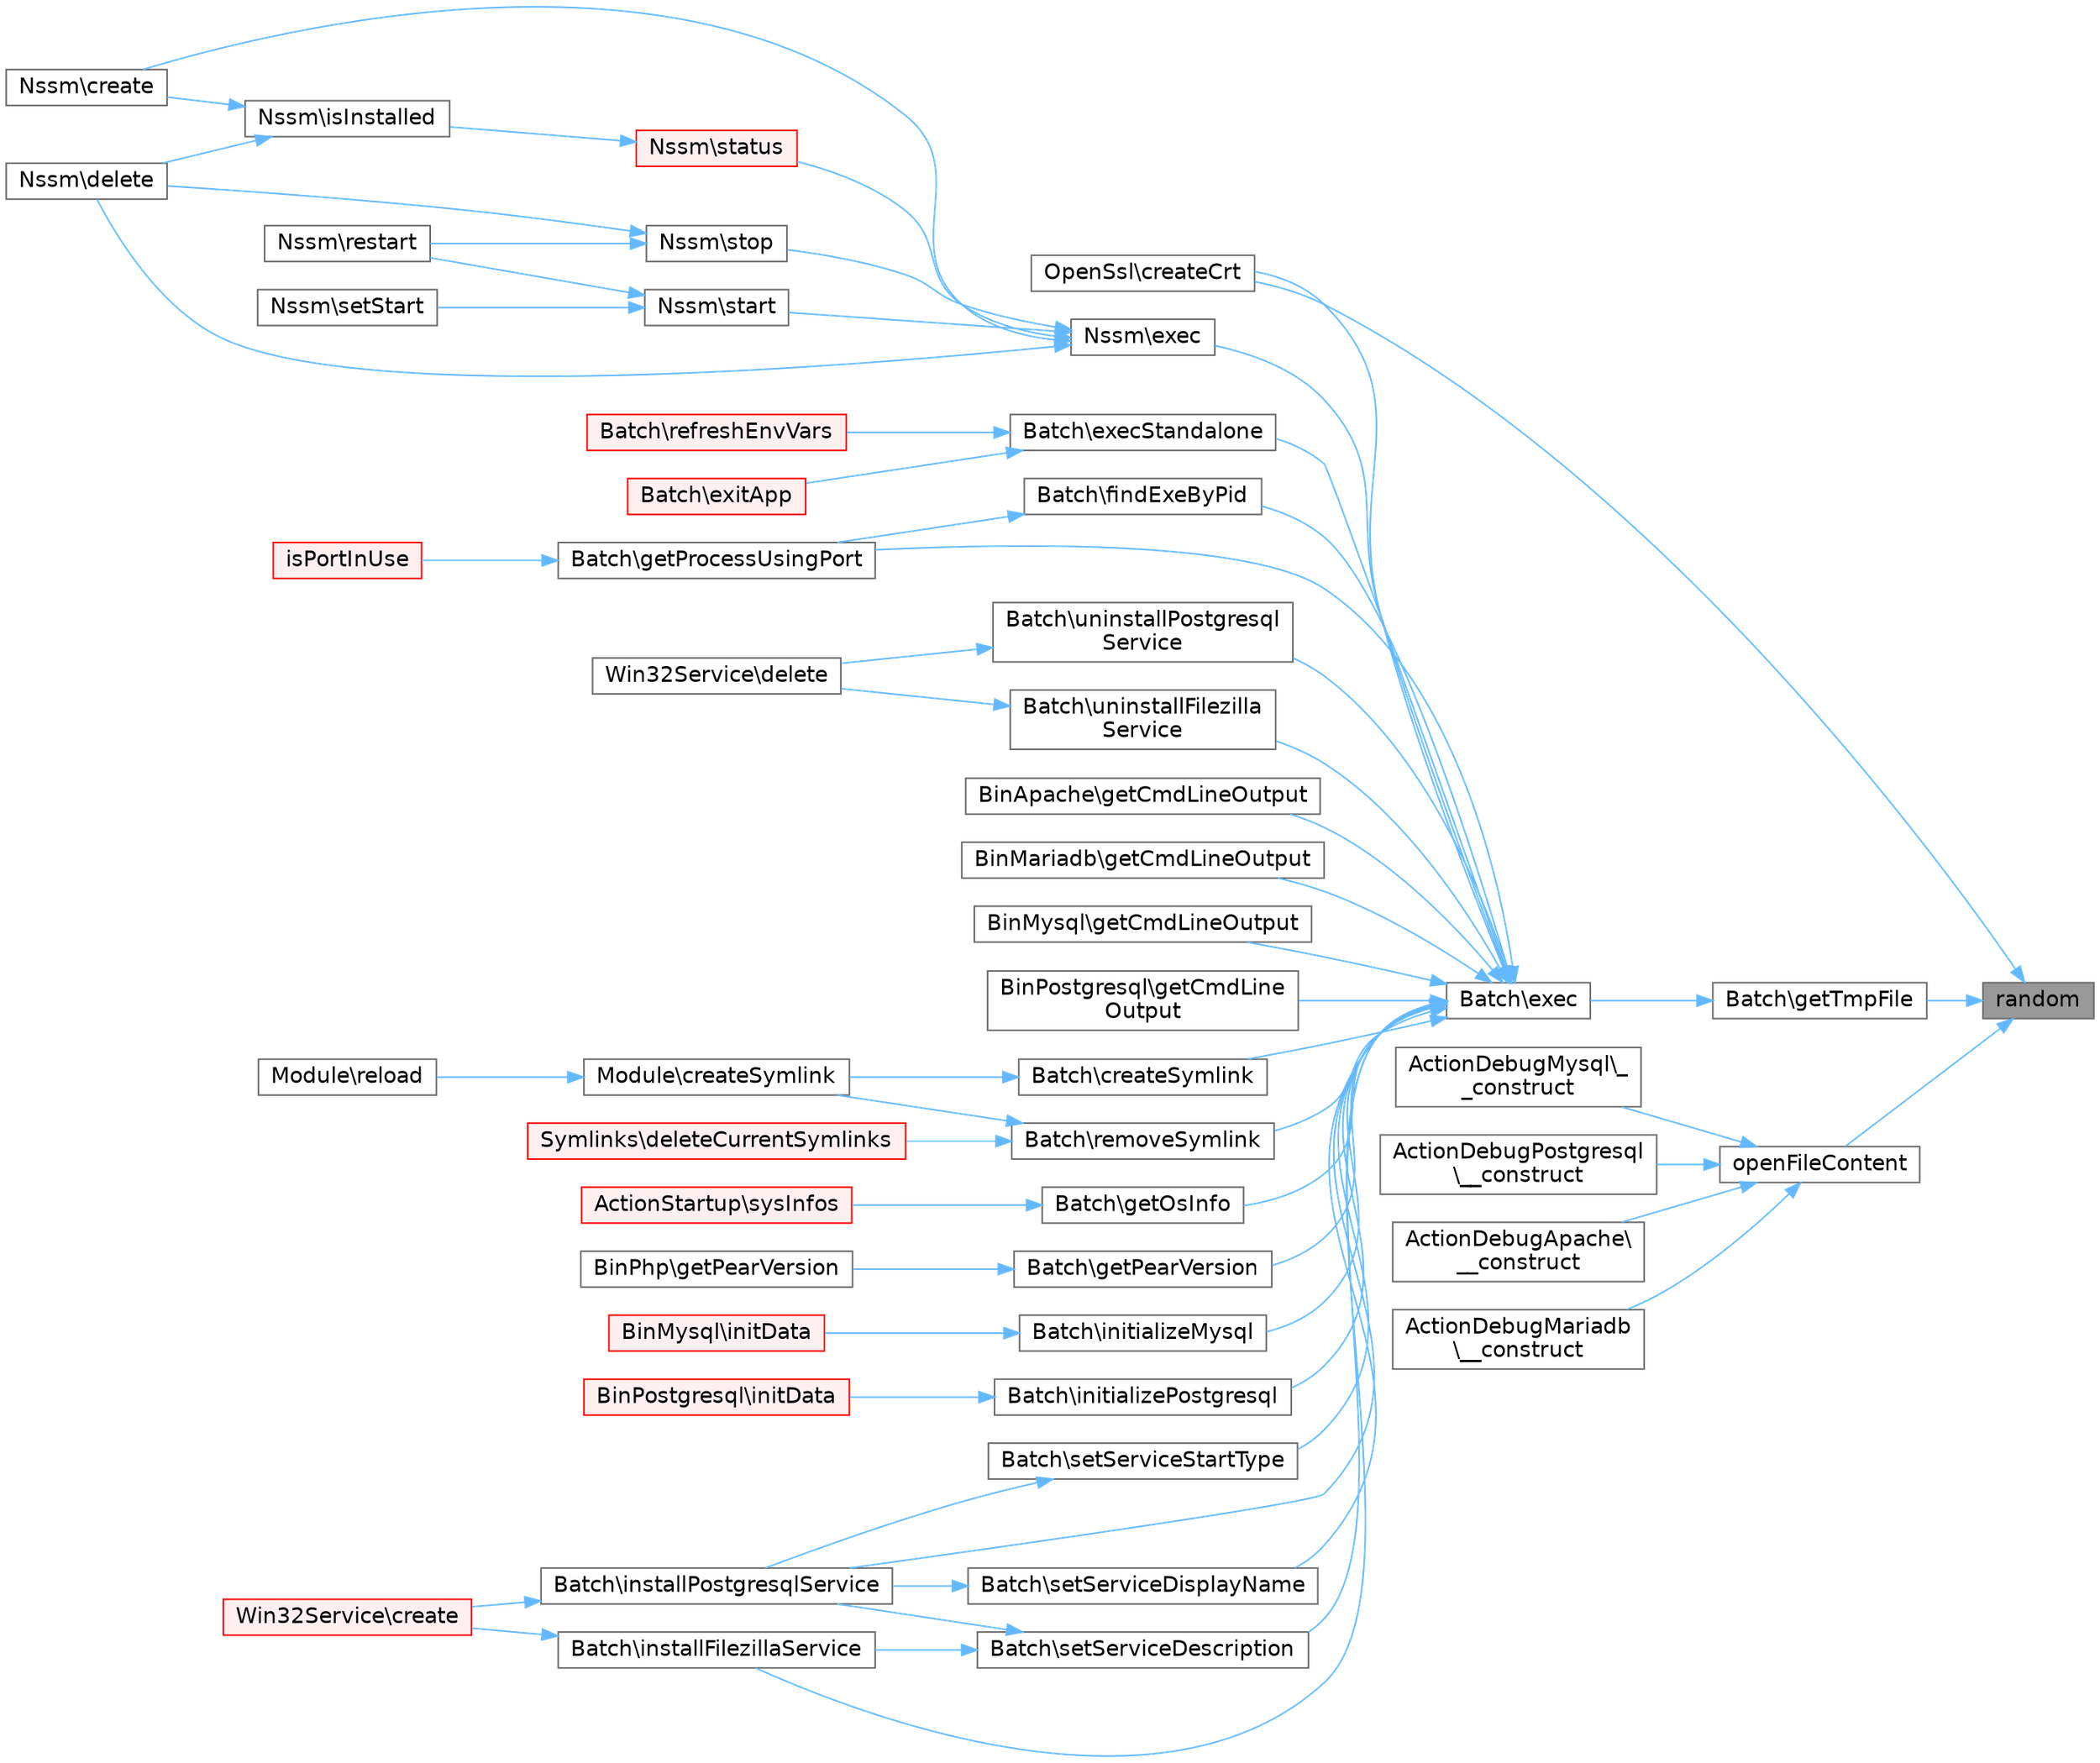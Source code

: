digraph "random"
{
 // LATEX_PDF_SIZE
  bgcolor="transparent";
  edge [fontname=Helvetica,fontsize=14,labelfontname=Helvetica,labelfontsize=14];
  node [fontname=Helvetica,fontsize=14,shape=box,height=0.2,width=0.4];
  rankdir="RL";
  Node1 [id="Node000001",label="random",height=0.2,width=0.4,color="gray40", fillcolor="grey60", style="filled", fontcolor="black",tooltip=" "];
  Node1 -> Node2 [id="edge1_Node000001_Node000002",dir="back",color="steelblue1",style="solid",tooltip=" "];
  Node2 [id="Node000002",label="OpenSsl\\createCrt",height=0.2,width=0.4,color="grey40", fillcolor="white", style="filled",URL="$db/d46/classOpenSsl.html#a55abe545574ebe853ae39930a2d84d9e",tooltip=" "];
  Node1 -> Node3 [id="edge2_Node000001_Node000003",dir="back",color="steelblue1",style="solid",tooltip=" "];
  Node3 [id="Node000003",label="Batch\\getTmpFile",height=0.2,width=0.4,color="grey40", fillcolor="white", style="filled",URL="$da/dbb/classBatch.html#ac83f11b6ccf65f89682e269e9528a492",tooltip=" "];
  Node3 -> Node4 [id="edge3_Node000003_Node000004",dir="back",color="steelblue1",style="solid",tooltip=" "];
  Node4 [id="Node000004",label="Batch\\exec",height=0.2,width=0.4,color="grey40", fillcolor="white", style="filled",URL="$da/dbb/classBatch.html#aee2bd91e3b020c299c87d3b9457421cc",tooltip=" "];
  Node4 -> Node2 [id="edge4_Node000004_Node000002",dir="back",color="steelblue1",style="solid",tooltip=" "];
  Node4 -> Node5 [id="edge5_Node000004_Node000005",dir="back",color="steelblue1",style="solid",tooltip=" "];
  Node5 [id="Node000005",label="Batch\\createSymlink",height=0.2,width=0.4,color="grey40", fillcolor="white", style="filled",URL="$da/dbb/classBatch.html#ac4b9f1fcd90a2b32cd962376d5734119",tooltip=" "];
  Node5 -> Node6 [id="edge6_Node000005_Node000006",dir="back",color="steelblue1",style="solid",tooltip=" "];
  Node6 [id="Node000006",label="Module\\createSymlink",height=0.2,width=0.4,color="grey40", fillcolor="white", style="filled",URL="$d3/d9c/classModule.html#a3b7d910692a21073c89f0b25218e1f0f",tooltip=" "];
  Node6 -> Node7 [id="edge7_Node000006_Node000007",dir="back",color="steelblue1",style="solid",tooltip=" "];
  Node7 [id="Node000007",label="Module\\reload",height=0.2,width=0.4,color="grey40", fillcolor="white", style="filled",URL="$d3/d9c/classModule.html#abcf741f558ed8382bf163307e1a4e71d",tooltip=" "];
  Node4 -> Node8 [id="edge8_Node000004_Node000008",dir="back",color="steelblue1",style="solid",tooltip=" "];
  Node8 [id="Node000008",label="Nssm\\exec",height=0.2,width=0.4,color="grey40", fillcolor="white", style="filled",URL="$d3/d93/classNssm.html#a7066aa3944351f1f2690682182b0ec07",tooltip=" "];
  Node8 -> Node9 [id="edge9_Node000008_Node000009",dir="back",color="steelblue1",style="solid",tooltip=" "];
  Node9 [id="Node000009",label="Nssm\\create",height=0.2,width=0.4,color="grey40", fillcolor="white", style="filled",URL="$d3/d93/classNssm.html#a435e7d7525d4bcd0ed5e34a469f3adf6",tooltip=" "];
  Node8 -> Node10 [id="edge10_Node000008_Node000010",dir="back",color="steelblue1",style="solid",tooltip=" "];
  Node10 [id="Node000010",label="Nssm\\delete",height=0.2,width=0.4,color="grey40", fillcolor="white", style="filled",URL="$d3/d93/classNssm.html#a13bdffdd926f26b825ea57066334ff01",tooltip=" "];
  Node8 -> Node11 [id="edge11_Node000008_Node000011",dir="back",color="steelblue1",style="solid",tooltip=" "];
  Node11 [id="Node000011",label="Nssm\\start",height=0.2,width=0.4,color="grey40", fillcolor="white", style="filled",URL="$d3/d93/classNssm.html#af8fa59992209e36dccb3eefb0f75531f",tooltip=" "];
  Node11 -> Node12 [id="edge12_Node000011_Node000012",dir="back",color="steelblue1",style="solid",tooltip=" "];
  Node12 [id="Node000012",label="Nssm\\restart",height=0.2,width=0.4,color="grey40", fillcolor="white", style="filled",URL="$d3/d93/classNssm.html#ac8de9e38ce27c87f710dff42a13455cf",tooltip=" "];
  Node11 -> Node13 [id="edge13_Node000011_Node000013",dir="back",color="steelblue1",style="solid",tooltip=" "];
  Node13 [id="Node000013",label="Nssm\\setStart",height=0.2,width=0.4,color="grey40", fillcolor="white", style="filled",URL="$d3/d93/classNssm.html#a07ba918b59084b54116db0a896b27509",tooltip=" "];
  Node8 -> Node14 [id="edge14_Node000008_Node000014",dir="back",color="steelblue1",style="solid",tooltip=" "];
  Node14 [id="Node000014",label="Nssm\\status",height=0.2,width=0.4,color="red", fillcolor="#FFF0F0", style="filled",URL="$d3/d93/classNssm.html#a707975ef4ff1104de9ebc7b1c66a194e",tooltip=" "];
  Node14 -> Node15 [id="edge15_Node000014_Node000015",dir="back",color="steelblue1",style="solid",tooltip=" "];
  Node15 [id="Node000015",label="Nssm\\isInstalled",height=0.2,width=0.4,color="grey40", fillcolor="white", style="filled",URL="$d3/d93/classNssm.html#aed5400933aebc8d6b364a68b19664d1f",tooltip=" "];
  Node15 -> Node9 [id="edge16_Node000015_Node000009",dir="back",color="steelblue1",style="solid",tooltip=" "];
  Node15 -> Node10 [id="edge17_Node000015_Node000010",dir="back",color="steelblue1",style="solid",tooltip=" "];
  Node8 -> Node19 [id="edge18_Node000008_Node000019",dir="back",color="steelblue1",style="solid",tooltip=" "];
  Node19 [id="Node000019",label="Nssm\\stop",height=0.2,width=0.4,color="grey40", fillcolor="white", style="filled",URL="$d3/d93/classNssm.html#a8b6fc76a620d7557d06e9a11a9ffb509",tooltip=" "];
  Node19 -> Node10 [id="edge19_Node000019_Node000010",dir="back",color="steelblue1",style="solid",tooltip=" "];
  Node19 -> Node12 [id="edge20_Node000019_Node000012",dir="back",color="steelblue1",style="solid",tooltip=" "];
  Node4 -> Node20 [id="edge21_Node000004_Node000020",dir="back",color="steelblue1",style="solid",tooltip=" "];
  Node20 [id="Node000020",label="Batch\\execStandalone",height=0.2,width=0.4,color="grey40", fillcolor="white", style="filled",URL="$da/dbb/classBatch.html#a871fd22dab90ef1499e2eae9f2c73377",tooltip=" "];
  Node20 -> Node21 [id="edge22_Node000020_Node000021",dir="back",color="steelblue1",style="solid",tooltip=" "];
  Node21 [id="Node000021",label="Batch\\exitApp",height=0.2,width=0.4,color="red", fillcolor="#FFF0F0", style="filled",URL="$da/dbb/classBatch.html#aca27f962f806f8bce07383b0b0b60a39",tooltip=" "];
  Node20 -> Node24 [id="edge23_Node000020_Node000024",dir="back",color="steelblue1",style="solid",tooltip=" "];
  Node24 [id="Node000024",label="Batch\\refreshEnvVars",height=0.2,width=0.4,color="red", fillcolor="#FFF0F0", style="filled",URL="$da/dbb/classBatch.html#aa8268b8c76a2192b53246868f9d8676f",tooltip=" "];
  Node4 -> Node29 [id="edge24_Node000004_Node000029",dir="back",color="steelblue1",style="solid",tooltip=" "];
  Node29 [id="Node000029",label="Batch\\findExeByPid",height=0.2,width=0.4,color="grey40", fillcolor="white", style="filled",URL="$da/dbb/classBatch.html#affa163da5118bee1ebaf70e3f5605114",tooltip=" "];
  Node29 -> Node30 [id="edge25_Node000029_Node000030",dir="back",color="steelblue1",style="solid",tooltip=" "];
  Node30 [id="Node000030",label="Batch\\getProcessUsingPort",height=0.2,width=0.4,color="grey40", fillcolor="white", style="filled",URL="$da/dbb/classBatch.html#a81b09a654f73c8954934b6202a480c47",tooltip=" "];
  Node30 -> Node31 [id="edge26_Node000030_Node000031",dir="back",color="steelblue1",style="solid",tooltip=" "];
  Node31 [id="Node000031",label="isPortInUse",height=0.2,width=0.4,color="red", fillcolor="#FFF0F0", style="filled",URL="$d6/de4/classUtil.html#a997ef76d56e91536a41ef5735682cf73",tooltip=" "];
  Node4 -> Node51 [id="edge27_Node000004_Node000051",dir="back",color="steelblue1",style="solid",tooltip=" "];
  Node51 [id="Node000051",label="BinApache\\getCmdLineOutput",height=0.2,width=0.4,color="grey40", fillcolor="white", style="filled",URL="$d9/d6c/classBinApache.html#a57b46970f89977bc5f86f5283523c6e4",tooltip=" "];
  Node4 -> Node52 [id="edge28_Node000004_Node000052",dir="back",color="steelblue1",style="solid",tooltip=" "];
  Node52 [id="Node000052",label="BinMariadb\\getCmdLineOutput",height=0.2,width=0.4,color="grey40", fillcolor="white", style="filled",URL="$d4/d8f/classBinMariadb.html#a57b46970f89977bc5f86f5283523c6e4",tooltip=" "];
  Node4 -> Node53 [id="edge29_Node000004_Node000053",dir="back",color="steelblue1",style="solid",tooltip=" "];
  Node53 [id="Node000053",label="BinMysql\\getCmdLineOutput",height=0.2,width=0.4,color="grey40", fillcolor="white", style="filled",URL="$d6/d88/classBinMysql.html#a57b46970f89977bc5f86f5283523c6e4",tooltip=" "];
  Node4 -> Node54 [id="edge30_Node000004_Node000054",dir="back",color="steelblue1",style="solid",tooltip=" "];
  Node54 [id="Node000054",label="BinPostgresql\\getCmdLine\lOutput",height=0.2,width=0.4,color="grey40", fillcolor="white", style="filled",URL="$dc/db9/classBinPostgresql.html#a57b46970f89977bc5f86f5283523c6e4",tooltip=" "];
  Node4 -> Node55 [id="edge31_Node000004_Node000055",dir="back",color="steelblue1",style="solid",tooltip=" "];
  Node55 [id="Node000055",label="Batch\\getOsInfo",height=0.2,width=0.4,color="grey40", fillcolor="white", style="filled",URL="$da/dbb/classBatch.html#acb64073a1268b459e5b303c71e9b52b3",tooltip=" "];
  Node55 -> Node56 [id="edge32_Node000055_Node000056",dir="back",color="steelblue1",style="solid",tooltip=" "];
  Node56 [id="Node000056",label="ActionStartup\\sysInfos",height=0.2,width=0.4,color="red", fillcolor="#FFF0F0", style="filled",URL="$d1/db8/classActionStartup.html#a333745edd5a01a42f6ead886fc34ea9d",tooltip=" "];
  Node4 -> Node57 [id="edge33_Node000004_Node000057",dir="back",color="steelblue1",style="solid",tooltip=" "];
  Node57 [id="Node000057",label="Batch\\getPearVersion",height=0.2,width=0.4,color="grey40", fillcolor="white", style="filled",URL="$da/dbb/classBatch.html#adf55f7b8d0fe647b57ada791ee9eb414",tooltip=" "];
  Node57 -> Node58 [id="edge34_Node000057_Node000058",dir="back",color="steelblue1",style="solid",tooltip=" "];
  Node58 [id="Node000058",label="BinPhp\\getPearVersion",height=0.2,width=0.4,color="grey40", fillcolor="white", style="filled",URL="$dc/db3/classBinPhp.html#af5327abfcb89f70136991ce3bce70ead",tooltip=" "];
  Node4 -> Node30 [id="edge35_Node000004_Node000030",dir="back",color="steelblue1",style="solid",tooltip=" "];
  Node4 -> Node59 [id="edge36_Node000004_Node000059",dir="back",color="steelblue1",style="solid",tooltip=" "];
  Node59 [id="Node000059",label="Batch\\initializeMysql",height=0.2,width=0.4,color="grey40", fillcolor="white", style="filled",URL="$da/dbb/classBatch.html#ab770ebd59c187f7d798546c4171ca91e",tooltip=" "];
  Node59 -> Node60 [id="edge37_Node000059_Node000060",dir="back",color="steelblue1",style="solid",tooltip=" "];
  Node60 [id="Node000060",label="BinMysql\\initData",height=0.2,width=0.4,color="red", fillcolor="#FFF0F0", style="filled",URL="$d6/d88/classBinMysql.html#aa05a4373abe82c67a1f6812ef28800ff",tooltip=" "];
  Node4 -> Node63 [id="edge38_Node000004_Node000063",dir="back",color="steelblue1",style="solid",tooltip=" "];
  Node63 [id="Node000063",label="Batch\\initializePostgresql",height=0.2,width=0.4,color="grey40", fillcolor="white", style="filled",URL="$da/dbb/classBatch.html#a7e2bd3172f8a3f58d079810cf9e8e275",tooltip=" "];
  Node63 -> Node64 [id="edge39_Node000063_Node000064",dir="back",color="steelblue1",style="solid",tooltip=" "];
  Node64 [id="Node000064",label="BinPostgresql\\initData",height=0.2,width=0.4,color="red", fillcolor="#FFF0F0", style="filled",URL="$dc/db9/classBinPostgresql.html#a39eaff72da8a04ade377c086ddc3e0a3",tooltip=" "];
  Node4 -> Node67 [id="edge40_Node000004_Node000067",dir="back",color="steelblue1",style="solid",tooltip=" "];
  Node67 [id="Node000067",label="Batch\\installFilezillaService",height=0.2,width=0.4,color="grey40", fillcolor="white", style="filled",URL="$da/dbb/classBatch.html#af07347734a89c0b4a44625a66edc42b9",tooltip=" "];
  Node67 -> Node68 [id="edge41_Node000067_Node000068",dir="back",color="steelblue1",style="solid",tooltip=" "];
  Node68 [id="Node000068",label="Win32Service\\create",height=0.2,width=0.4,color="red", fillcolor="#FFF0F0", style="filled",URL="$df/d28/classWin32Service.html#a435e7d7525d4bcd0ed5e34a469f3adf6",tooltip=" "];
  Node4 -> Node70 [id="edge42_Node000004_Node000070",dir="back",color="steelblue1",style="solid",tooltip=" "];
  Node70 [id="Node000070",label="Batch\\installPostgresqlService",height=0.2,width=0.4,color="grey40", fillcolor="white", style="filled",URL="$da/dbb/classBatch.html#a555380c1f19c982d5d9d5531560c0d81",tooltip=" "];
  Node70 -> Node68 [id="edge43_Node000070_Node000068",dir="back",color="steelblue1",style="solid",tooltip=" "];
  Node4 -> Node71 [id="edge44_Node000004_Node000071",dir="back",color="steelblue1",style="solid",tooltip=" "];
  Node71 [id="Node000071",label="Batch\\removeSymlink",height=0.2,width=0.4,color="grey40", fillcolor="white", style="filled",URL="$da/dbb/classBatch.html#a29c82fdf9d8440ef7545562475163d55",tooltip=" "];
  Node71 -> Node6 [id="edge45_Node000071_Node000006",dir="back",color="steelblue1",style="solid",tooltip=" "];
  Node71 -> Node72 [id="edge46_Node000071_Node000072",dir="back",color="steelblue1",style="solid",tooltip=" "];
  Node72 [id="Node000072",label="Symlinks\\deleteCurrentSymlinks",height=0.2,width=0.4,color="red", fillcolor="#FFF0F0", style="filled",URL="$de/db3/classSymlinks.html#a481e5161d8483e116769511960d5ac41",tooltip=" "];
  Node4 -> Node74 [id="edge47_Node000004_Node000074",dir="back",color="steelblue1",style="solid",tooltip=" "];
  Node74 [id="Node000074",label="Batch\\setServiceDescription",height=0.2,width=0.4,color="grey40", fillcolor="white", style="filled",URL="$da/dbb/classBatch.html#acda0b6404dd20579381b751d3d4af707",tooltip=" "];
  Node74 -> Node67 [id="edge48_Node000074_Node000067",dir="back",color="steelblue1",style="solid",tooltip=" "];
  Node74 -> Node70 [id="edge49_Node000074_Node000070",dir="back",color="steelblue1",style="solid",tooltip=" "];
  Node4 -> Node75 [id="edge50_Node000004_Node000075",dir="back",color="steelblue1",style="solid",tooltip=" "];
  Node75 [id="Node000075",label="Batch\\setServiceDisplayName",height=0.2,width=0.4,color="grey40", fillcolor="white", style="filled",URL="$da/dbb/classBatch.html#a8c13852b90e417cdf3f92019cc4b8bc0",tooltip=" "];
  Node75 -> Node70 [id="edge51_Node000075_Node000070",dir="back",color="steelblue1",style="solid",tooltip=" "];
  Node4 -> Node76 [id="edge52_Node000004_Node000076",dir="back",color="steelblue1",style="solid",tooltip=" "];
  Node76 [id="Node000076",label="Batch\\setServiceStartType",height=0.2,width=0.4,color="grey40", fillcolor="white", style="filled",URL="$da/dbb/classBatch.html#a8eaf1384680cf871cbf27b360fd24868",tooltip=" "];
  Node76 -> Node70 [id="edge53_Node000076_Node000070",dir="back",color="steelblue1",style="solid",tooltip=" "];
  Node4 -> Node77 [id="edge54_Node000004_Node000077",dir="back",color="steelblue1",style="solid",tooltip=" "];
  Node77 [id="Node000077",label="Batch\\uninstallFilezilla\lService",height=0.2,width=0.4,color="grey40", fillcolor="white", style="filled",URL="$da/dbb/classBatch.html#a00546aed3563396c7dae024d27507b5b",tooltip=" "];
  Node77 -> Node78 [id="edge55_Node000077_Node000078",dir="back",color="steelblue1",style="solid",tooltip=" "];
  Node78 [id="Node000078",label="Win32Service\\delete",height=0.2,width=0.4,color="grey40", fillcolor="white", style="filled",URL="$df/d28/classWin32Service.html#a13bdffdd926f26b825ea57066334ff01",tooltip=" "];
  Node4 -> Node79 [id="edge56_Node000004_Node000079",dir="back",color="steelblue1",style="solid",tooltip=" "];
  Node79 [id="Node000079",label="Batch\\uninstallPostgresql\lService",height=0.2,width=0.4,color="grey40", fillcolor="white", style="filled",URL="$da/dbb/classBatch.html#a9879dc655ec1eb634f8047379c5f81a9",tooltip=" "];
  Node79 -> Node78 [id="edge57_Node000079_Node000078",dir="back",color="steelblue1",style="solid",tooltip=" "];
  Node1 -> Node80 [id="edge58_Node000001_Node000080",dir="back",color="steelblue1",style="solid",tooltip=" "];
  Node80 [id="Node000080",label="openFileContent",height=0.2,width=0.4,color="grey40", fillcolor="white", style="filled",URL="$d6/de4/classUtil.html#a654be4ff15e2b19ad236b5a6409da157",tooltip=" "];
  Node80 -> Node81 [id="edge59_Node000080_Node000081",dir="back",color="steelblue1",style="solid",tooltip=" "];
  Node81 [id="Node000081",label="ActionDebugApache\\\l__construct",height=0.2,width=0.4,color="grey40", fillcolor="white", style="filled",URL="$d6/d42/classActionDebugApache.html#a57b60b4976a2c5d1e40f2d11aa72aa7d",tooltip=" "];
  Node80 -> Node82 [id="edge60_Node000080_Node000082",dir="back",color="steelblue1",style="solid",tooltip=" "];
  Node82 [id="Node000082",label="ActionDebugMariadb\l\\__construct",height=0.2,width=0.4,color="grey40", fillcolor="white", style="filled",URL="$d8/d8e/classActionDebugMariadb.html#a57b60b4976a2c5d1e40f2d11aa72aa7d",tooltip=" "];
  Node80 -> Node83 [id="edge61_Node000080_Node000083",dir="back",color="steelblue1",style="solid",tooltip=" "];
  Node83 [id="Node000083",label="ActionDebugMysql\\_\l_construct",height=0.2,width=0.4,color="grey40", fillcolor="white", style="filled",URL="$d0/ddc/classActionDebugMysql.html#a57b60b4976a2c5d1e40f2d11aa72aa7d",tooltip=" "];
  Node80 -> Node84 [id="edge62_Node000080_Node000084",dir="back",color="steelblue1",style="solid",tooltip=" "];
  Node84 [id="Node000084",label="ActionDebugPostgresql\l\\__construct",height=0.2,width=0.4,color="grey40", fillcolor="white", style="filled",URL="$df/d34/classActionDebugPostgresql.html#a57b60b4976a2c5d1e40f2d11aa72aa7d",tooltip=" "];
}

